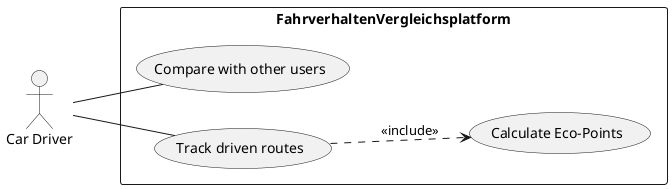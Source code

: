 @startuml
left to right direction
actor "Car Driver" as cd
rectangle FahrverhaltenVergleichsplatform {
  usecase "Compare with other users" as compareUsers
  usecase "Calculate Eco-Points" as calculateEcoPoints
  usecase "Track driven routes" as trackRoutes
}
cd -- compareUsers
cd -- trackRoutes

trackRoutes ..> calculateEcoPoints : <<include>>
@enduml
